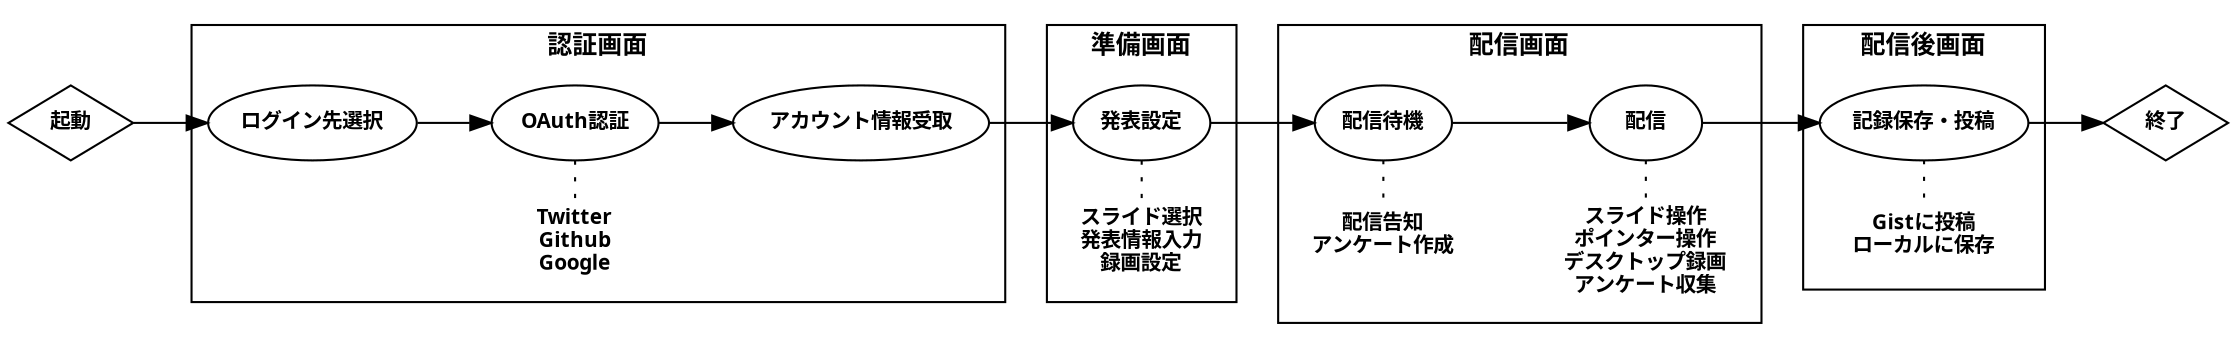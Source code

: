 digraph sample1 {
	graph[
		fontname="Yu Gothic bold";
		layout = dot;
		charset = "UTF-8";
		rankdir = LR;
	];
	node[
		fontname = "Yu Gothic bold";
		fontsize = 10;
	];
	edge[
		fontname="Yu Gothic bold";
		fontsize = 10;
	];

	start[label="起動"; group=1; shape=diamond];
	end[label="終了"; group=1; shape=diamond];

	subgraph cluster0 {
		label = "認証画面";
		fontsize = 12;

		login0[label="ログイン先選択"; group=1];
		login1[label="OAuth認証"; group=1];
		login2[label="Twitter\nGithub\nGoogle"; shape=plaintext];
		login3[label="アカウント情報受取"; group=1];

		login2->login1[dir=none; style=dotted];
		{rank=same; login1; login2}
	};
	
	subgraph cluster1 {
		label = "準備画面";
		fontsize = 12;

		setup0[label="発表設定"; group=1];
		setup1[label="スライド選択\n発表情報入力\n録画設定"; shape=plaintext];

		setup1->setup0[dir=none; style=dotted];
		{rank=same; setup0; setup1}
	}
	
	subgraph cluster2 {
		label = "配信画面";
		fontsize = 12;

		cast0[label="配信待機"; group=1];
		cast1[label="配信告知\nアンケート作成"; shape=plaintext];
		cast2[label="配信"; group=1];
		cast3[label="スライド操作\nポインター操作\nデスクトップ録画\nアンケート収集"; shape=plaintext];

		cast1->cast0[dir=none; style=dotted];
		cast3->cast2[dir=none; style=dotted];
		{rank=same; cast0; cast1}
		{rank=same; cast2; cast3}
	}

	subgraph cluster3 {
		label = "配信後画面";
		fontsize = 12;

		result0[label="記録保存・投稿"; group=1];
		result1[label="Gistに投稿\nローカルに保存"; shape=plaintext];

		result1->result0[dir=none; style=dotted];
		{rank=same; result0; result1}
	}

	start->login0->login1->login3->setup0->cast0->cast2->result0->end[weight=999];
}
